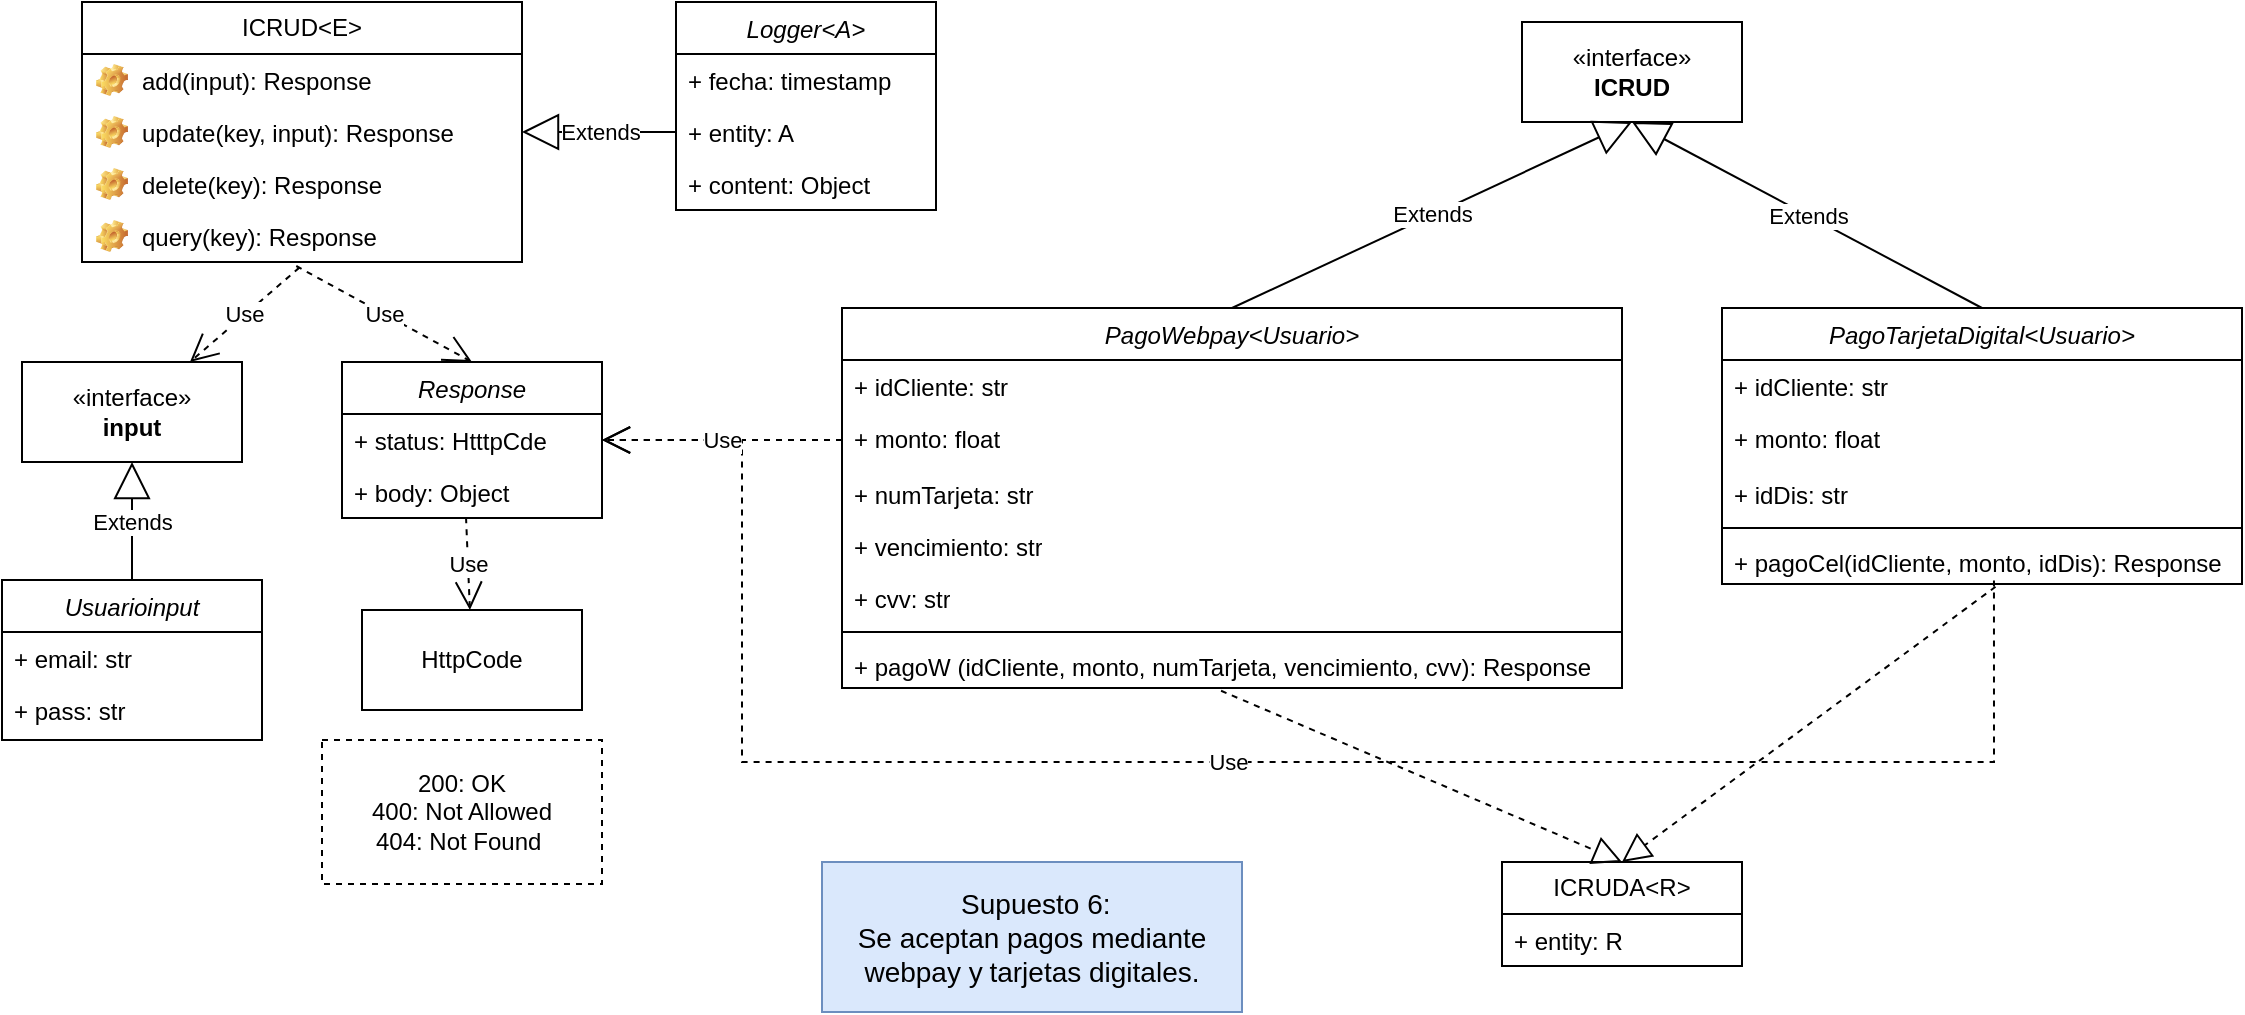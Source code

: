 <mxfile version="28.2.7">
  <diagram id="C5RBs43oDa-KdzZeNtuy" name="Page-1">
    <mxGraphModel dx="750" dy="833" grid="1" gridSize="10" guides="1" tooltips="1" connect="1" arrows="1" fold="1" page="1" pageScale="1" pageWidth="827" pageHeight="1169" math="0" shadow="0">
      <root>
        <mxCell id="WIyWlLk6GJQsqaUBKTNV-0" />
        <mxCell id="WIyWlLk6GJQsqaUBKTNV-1" parent="WIyWlLk6GJQsqaUBKTNV-0" />
        <mxCell id="1E7eBnh2MoHhItpFgBv9-29" value="&lt;font style=&quot;font-size: 14px;&quot;&gt;&amp;nbsp;Supuesto 6:&lt;/font&gt;&lt;div&gt;&lt;font style=&quot;font-size: 14px;&quot;&gt;&amp;nbsp;&lt;span style=&quot;background-color: transparent; color: light-dark(rgb(0, 0, 0), rgb(255, 255, 255));&quot;&gt;Se aceptan pagos mediante&amp;nbsp;&lt;/span&gt;&lt;br&gt;&lt;/font&gt;&lt;/div&gt;&lt;div&gt;&lt;font style=&quot;font-size: 14px;&quot;&gt;webpay y&lt;/font&gt;&amp;nbsp;&lt;font style=&quot;font-size: 14px;&quot;&gt;tarjetas digitales.&lt;/font&gt;&lt;/div&gt;" style="html=1;whiteSpace=wrap;fillColor=#dae8fc;strokeColor=#6c8ebf;" vertex="1" parent="WIyWlLk6GJQsqaUBKTNV-1">
          <mxGeometry x="1750" y="1200" width="210" height="75" as="geometry" />
        </mxCell>
        <mxCell id="1E7eBnh2MoHhItpFgBv9-113" value="PagoTarjetaDigital&lt;Usuario&gt;" style="swimlane;fontStyle=2;align=center;verticalAlign=top;childLayout=stackLayout;horizontal=1;startSize=26;horizontalStack=0;resizeParent=1;resizeLast=0;collapsible=1;marginBottom=0;rounded=0;shadow=0;strokeWidth=1;" vertex="1" parent="WIyWlLk6GJQsqaUBKTNV-1">
          <mxGeometry x="2200" y="923" width="260" height="138" as="geometry">
            <mxRectangle x="230" y="140" width="160" height="26" as="alternateBounds" />
          </mxGeometry>
        </mxCell>
        <mxCell id="1E7eBnh2MoHhItpFgBv9-114" value="+ idCliente: str" style="text;strokeColor=none;fillColor=none;align=left;verticalAlign=top;spacingLeft=4;spacingRight=4;overflow=hidden;rotatable=0;points=[[0,0.5],[1,0.5]];portConstraint=eastwest;whiteSpace=wrap;html=1;" vertex="1" parent="1E7eBnh2MoHhItpFgBv9-113">
          <mxGeometry y="26" width="260" height="26" as="geometry" />
        </mxCell>
        <mxCell id="1E7eBnh2MoHhItpFgBv9-115" value="+ monto: float" style="text;strokeColor=none;fillColor=none;align=left;verticalAlign=top;spacingLeft=4;spacingRight=4;overflow=hidden;rotatable=0;points=[[0,0.5],[1,0.5]];portConstraint=eastwest;whiteSpace=wrap;html=1;" vertex="1" parent="1E7eBnh2MoHhItpFgBv9-113">
          <mxGeometry y="52" width="260" height="28" as="geometry" />
        </mxCell>
        <mxCell id="1E7eBnh2MoHhItpFgBv9-116" value="+ idDis: str" style="text;strokeColor=none;fillColor=none;align=left;verticalAlign=top;spacingLeft=4;spacingRight=4;overflow=hidden;rotatable=0;points=[[0,0.5],[1,0.5]];portConstraint=eastwest;whiteSpace=wrap;html=1;" vertex="1" parent="1E7eBnh2MoHhItpFgBv9-113">
          <mxGeometry y="80" width="260" height="26" as="geometry" />
        </mxCell>
        <mxCell id="1E7eBnh2MoHhItpFgBv9-117" value="" style="line;html=1;strokeWidth=1;align=left;verticalAlign=middle;spacingTop=-1;spacingLeft=3;spacingRight=3;rotatable=0;labelPosition=right;points=[];portConstraint=eastwest;" vertex="1" parent="1E7eBnh2MoHhItpFgBv9-113">
          <mxGeometry y="106" width="260" height="8" as="geometry" />
        </mxCell>
        <mxCell id="1E7eBnh2MoHhItpFgBv9-118" value="+ pagoCel(idCliente, monto, idDis): Response" style="text;strokeColor=none;fillColor=none;align=left;verticalAlign=top;spacingLeft=4;spacingRight=4;overflow=hidden;rotatable=0;points=[[0,0.5],[1,0.5]];portConstraint=eastwest;whiteSpace=wrap;html=1;" vertex="1" parent="1E7eBnh2MoHhItpFgBv9-113">
          <mxGeometry y="114" width="260" height="24" as="geometry" />
        </mxCell>
        <mxCell id="1E7eBnh2MoHhItpFgBv9-119" value="ICRUD&amp;lt;E&amp;gt;" style="swimlane;fontStyle=0;childLayout=stackLayout;horizontal=1;startSize=26;fillColor=none;horizontalStack=0;resizeParent=1;resizeParentMax=0;resizeLast=0;collapsible=1;marginBottom=0;whiteSpace=wrap;html=1;" vertex="1" parent="WIyWlLk6GJQsqaUBKTNV-1">
          <mxGeometry x="1380" y="770" width="220" height="130" as="geometry" />
        </mxCell>
        <mxCell id="1E7eBnh2MoHhItpFgBv9-120" value="add(input): Response" style="label;fontStyle=0;strokeColor=none;fillColor=none;align=left;verticalAlign=top;overflow=hidden;spacingLeft=28;spacingRight=4;rotatable=0;points=[[0,0.5],[1,0.5]];portConstraint=eastwest;imageWidth=16;imageHeight=16;whiteSpace=wrap;html=1;image=img/clipart/Gear_128x128.png" vertex="1" parent="1E7eBnh2MoHhItpFgBv9-119">
          <mxGeometry y="26" width="220" height="26" as="geometry" />
        </mxCell>
        <mxCell id="1E7eBnh2MoHhItpFgBv9-121" value="update(key, input): Response" style="label;fontStyle=0;strokeColor=none;fillColor=none;align=left;verticalAlign=top;overflow=hidden;spacingLeft=28;spacingRight=4;rotatable=0;points=[[0,0.5],[1,0.5]];portConstraint=eastwest;imageWidth=16;imageHeight=16;whiteSpace=wrap;html=1;image=img/clipart/Gear_128x128.png" vertex="1" parent="1E7eBnh2MoHhItpFgBv9-119">
          <mxGeometry y="52" width="220" height="26" as="geometry" />
        </mxCell>
        <mxCell id="1E7eBnh2MoHhItpFgBv9-122" value="delete(key): Response" style="label;fontStyle=0;strokeColor=none;fillColor=none;align=left;verticalAlign=top;overflow=hidden;spacingLeft=28;spacingRight=4;rotatable=0;points=[[0,0.5],[1,0.5]];portConstraint=eastwest;imageWidth=16;imageHeight=16;whiteSpace=wrap;html=1;image=img/clipart/Gear_128x128.png" vertex="1" parent="1E7eBnh2MoHhItpFgBv9-119">
          <mxGeometry y="78" width="220" height="26" as="geometry" />
        </mxCell>
        <mxCell id="1E7eBnh2MoHhItpFgBv9-123" value="query(key): Response" style="label;fontStyle=0;strokeColor=none;fillColor=none;align=left;verticalAlign=top;overflow=hidden;spacingLeft=28;spacingRight=4;rotatable=0;points=[[0,0.5],[1,0.5]];portConstraint=eastwest;imageWidth=16;imageHeight=16;whiteSpace=wrap;html=1;image=img/clipart/Gear_128x128.png" vertex="1" parent="1E7eBnh2MoHhItpFgBv9-119">
          <mxGeometry y="104" width="220" height="26" as="geometry" />
        </mxCell>
        <mxCell id="1E7eBnh2MoHhItpFgBv9-124" value="«interface»&lt;br&gt;&lt;b&gt;input&lt;/b&gt;" style="html=1;whiteSpace=wrap;" vertex="1" parent="WIyWlLk6GJQsqaUBKTNV-1">
          <mxGeometry x="1350" y="950" width="110" height="50" as="geometry" />
        </mxCell>
        <mxCell id="1E7eBnh2MoHhItpFgBv9-125" value="Use" style="endArrow=open;endSize=12;dashed=1;html=1;rounded=0;exitX=0.494;exitY=1.108;exitDx=0;exitDy=0;exitPerimeter=0;" edge="1" parent="WIyWlLk6GJQsqaUBKTNV-1" source="1E7eBnh2MoHhItpFgBv9-123" target="1E7eBnh2MoHhItpFgBv9-124">
          <mxGeometry width="160" relative="1" as="geometry">
            <mxPoint x="1530" y="1000" as="sourcePoint" />
            <mxPoint x="1450" y="990" as="targetPoint" />
          </mxGeometry>
        </mxCell>
        <mxCell id="1E7eBnh2MoHhItpFgBv9-126" value="Usuarioinput" style="swimlane;fontStyle=2;align=center;verticalAlign=top;childLayout=stackLayout;horizontal=1;startSize=26;horizontalStack=0;resizeParent=1;resizeLast=0;collapsible=1;marginBottom=0;rounded=0;shadow=0;strokeWidth=1;" vertex="1" parent="WIyWlLk6GJQsqaUBKTNV-1">
          <mxGeometry x="1340" y="1059" width="130" height="80" as="geometry">
            <mxRectangle x="230" y="140" width="160" height="26" as="alternateBounds" />
          </mxGeometry>
        </mxCell>
        <mxCell id="1E7eBnh2MoHhItpFgBv9-127" value="+ email: str" style="text;strokeColor=none;fillColor=none;align=left;verticalAlign=top;spacingLeft=4;spacingRight=4;overflow=hidden;rotatable=0;points=[[0,0.5],[1,0.5]];portConstraint=eastwest;whiteSpace=wrap;html=1;" vertex="1" parent="1E7eBnh2MoHhItpFgBv9-126">
          <mxGeometry y="26" width="130" height="26" as="geometry" />
        </mxCell>
        <mxCell id="1E7eBnh2MoHhItpFgBv9-128" value="+ pass: str" style="text;strokeColor=none;fillColor=none;align=left;verticalAlign=top;spacingLeft=4;spacingRight=4;overflow=hidden;rotatable=0;points=[[0,0.5],[1,0.5]];portConstraint=eastwest;whiteSpace=wrap;html=1;" vertex="1" parent="1E7eBnh2MoHhItpFgBv9-126">
          <mxGeometry y="52" width="130" height="20" as="geometry" />
        </mxCell>
        <mxCell id="1E7eBnh2MoHhItpFgBv9-129" value="Extends" style="endArrow=block;endSize=16;endFill=0;html=1;rounded=0;exitX=0.5;exitY=0;exitDx=0;exitDy=0;entryX=0.5;entryY=1;entryDx=0;entryDy=0;" edge="1" parent="WIyWlLk6GJQsqaUBKTNV-1" source="1E7eBnh2MoHhItpFgBv9-126" target="1E7eBnh2MoHhItpFgBv9-124">
          <mxGeometry width="160" relative="1" as="geometry">
            <mxPoint x="1580" y="1000" as="sourcePoint" />
            <mxPoint x="1740" y="1000" as="targetPoint" />
          </mxGeometry>
        </mxCell>
        <mxCell id="1E7eBnh2MoHhItpFgBv9-130" value="Response" style="swimlane;fontStyle=2;align=center;verticalAlign=top;childLayout=stackLayout;horizontal=1;startSize=26;horizontalStack=0;resizeParent=1;resizeLast=0;collapsible=1;marginBottom=0;rounded=0;shadow=0;strokeWidth=1;" vertex="1" parent="WIyWlLk6GJQsqaUBKTNV-1">
          <mxGeometry x="1510" y="950" width="130" height="78" as="geometry">
            <mxRectangle x="230" y="140" width="160" height="26" as="alternateBounds" />
          </mxGeometry>
        </mxCell>
        <mxCell id="1E7eBnh2MoHhItpFgBv9-131" value="+ status: HtttpCde" style="text;strokeColor=none;fillColor=none;align=left;verticalAlign=top;spacingLeft=4;spacingRight=4;overflow=hidden;rotatable=0;points=[[0,0.5],[1,0.5]];portConstraint=eastwest;whiteSpace=wrap;html=1;" vertex="1" parent="1E7eBnh2MoHhItpFgBv9-130">
          <mxGeometry y="26" width="130" height="26" as="geometry" />
        </mxCell>
        <mxCell id="1E7eBnh2MoHhItpFgBv9-132" value="+ body: Object" style="text;strokeColor=none;fillColor=none;align=left;verticalAlign=top;spacingLeft=4;spacingRight=4;overflow=hidden;rotatable=0;points=[[0,0.5],[1,0.5]];portConstraint=eastwest;whiteSpace=wrap;html=1;" vertex="1" parent="1E7eBnh2MoHhItpFgBv9-130">
          <mxGeometry y="52" width="130" height="26" as="geometry" />
        </mxCell>
        <mxCell id="1E7eBnh2MoHhItpFgBv9-133" value="Use" style="endArrow=open;endSize=12;dashed=1;html=1;rounded=0;entryX=0.5;entryY=0;entryDx=0;entryDy=0;exitX=0.487;exitY=1.077;exitDx=0;exitDy=0;exitPerimeter=0;" edge="1" parent="WIyWlLk6GJQsqaUBKTNV-1" source="1E7eBnh2MoHhItpFgBv9-123" target="1E7eBnh2MoHhItpFgBv9-130">
          <mxGeometry width="160" relative="1" as="geometry">
            <mxPoint x="1490" y="910" as="sourcePoint" />
            <mxPoint x="1470" y="957" as="targetPoint" />
          </mxGeometry>
        </mxCell>
        <mxCell id="1E7eBnh2MoHhItpFgBv9-134" value="HttpCode" style="html=1;whiteSpace=wrap;" vertex="1" parent="WIyWlLk6GJQsqaUBKTNV-1">
          <mxGeometry x="1520" y="1074" width="110" height="50" as="geometry" />
        </mxCell>
        <mxCell id="1E7eBnh2MoHhItpFgBv9-135" value="Use" style="endArrow=open;endSize=12;dashed=1;html=1;rounded=0;exitX=0.477;exitY=0.985;exitDx=0;exitDy=0;exitPerimeter=0;" edge="1" parent="WIyWlLk6GJQsqaUBKTNV-1" source="1E7eBnh2MoHhItpFgBv9-132" target="1E7eBnh2MoHhItpFgBv9-134">
          <mxGeometry width="160" relative="1" as="geometry">
            <mxPoint x="1805" y="1030" as="sourcePoint" />
            <mxPoint x="1750" y="1077" as="targetPoint" />
          </mxGeometry>
        </mxCell>
        <mxCell id="1E7eBnh2MoHhItpFgBv9-136" value="«interface»&lt;br&gt;&lt;b&gt;ICRUD&lt;/b&gt;" style="html=1;whiteSpace=wrap;" vertex="1" parent="WIyWlLk6GJQsqaUBKTNV-1">
          <mxGeometry x="2100" y="780" width="110" height="50" as="geometry" />
        </mxCell>
        <mxCell id="1E7eBnh2MoHhItpFgBv9-137" value="Extends" style="endArrow=block;endSize=16;endFill=0;html=1;rounded=0;exitX=0.5;exitY=0;exitDx=0;exitDy=0;entryX=0.5;entryY=1;entryDx=0;entryDy=0;" edge="1" parent="WIyWlLk6GJQsqaUBKTNV-1" source="1E7eBnh2MoHhItpFgBv9-113" target="1E7eBnh2MoHhItpFgBv9-136">
          <mxGeometry width="160" relative="1" as="geometry">
            <mxPoint x="1800" y="1040" as="sourcePoint" />
            <mxPoint x="1800" y="980" as="targetPoint" />
            <Array as="points" />
          </mxGeometry>
        </mxCell>
        <mxCell id="1E7eBnh2MoHhItpFgBv9-138" value="Use" style="endArrow=open;endSize=12;dashed=1;html=1;rounded=0;entryX=1;entryY=0.5;entryDx=0;entryDy=0;exitX=0.523;exitY=0.925;exitDx=0;exitDy=0;exitPerimeter=0;" edge="1" parent="WIyWlLk6GJQsqaUBKTNV-1" source="1E7eBnh2MoHhItpFgBv9-118" target="1E7eBnh2MoHhItpFgBv9-131">
          <mxGeometry width="160" relative="1" as="geometry">
            <mxPoint x="1750" y="1015" as="sourcePoint" />
            <mxPoint x="1798" y="1078" as="targetPoint" />
            <Array as="points">
              <mxPoint x="2336" y="1150" />
              <mxPoint x="1710" y="1150" />
              <mxPoint x="1710" y="989" />
            </Array>
          </mxGeometry>
        </mxCell>
        <mxCell id="1E7eBnh2MoHhItpFgBv9-139" value="200: OK&lt;div&gt;400: Not Allowed&lt;/div&gt;&lt;div&gt;&lt;div&gt;404: Not Found&amp;nbsp;&lt;/div&gt;&lt;/div&gt;" style="html=1;whiteSpace=wrap;dashed=1;" vertex="1" parent="WIyWlLk6GJQsqaUBKTNV-1">
          <mxGeometry x="1500" y="1139" width="140" height="72" as="geometry" />
        </mxCell>
        <mxCell id="1E7eBnh2MoHhItpFgBv9-140" value="Logger&lt;A&gt;" style="swimlane;fontStyle=2;align=center;verticalAlign=top;childLayout=stackLayout;horizontal=1;startSize=26;horizontalStack=0;resizeParent=1;resizeLast=0;collapsible=1;marginBottom=0;rounded=0;shadow=0;strokeWidth=1;" vertex="1" parent="WIyWlLk6GJQsqaUBKTNV-1">
          <mxGeometry x="1677" y="770" width="130" height="104" as="geometry">
            <mxRectangle x="230" y="140" width="160" height="26" as="alternateBounds" />
          </mxGeometry>
        </mxCell>
        <mxCell id="1E7eBnh2MoHhItpFgBv9-141" value="+ fecha: timestamp" style="text;strokeColor=none;fillColor=none;align=left;verticalAlign=top;spacingLeft=4;spacingRight=4;overflow=hidden;rotatable=0;points=[[0,0.5],[1,0.5]];portConstraint=eastwest;whiteSpace=wrap;html=1;" vertex="1" parent="1E7eBnh2MoHhItpFgBv9-140">
          <mxGeometry y="26" width="130" height="26" as="geometry" />
        </mxCell>
        <mxCell id="1E7eBnh2MoHhItpFgBv9-142" value="+ entity: A" style="text;strokeColor=none;fillColor=none;align=left;verticalAlign=top;spacingLeft=4;spacingRight=4;overflow=hidden;rotatable=0;points=[[0,0.5],[1,0.5]];portConstraint=eastwest;whiteSpace=wrap;html=1;" vertex="1" parent="1E7eBnh2MoHhItpFgBv9-140">
          <mxGeometry y="52" width="130" height="26" as="geometry" />
        </mxCell>
        <mxCell id="1E7eBnh2MoHhItpFgBv9-143" value="+ content: Object" style="text;strokeColor=none;fillColor=none;align=left;verticalAlign=top;spacingLeft=4;spacingRight=4;overflow=hidden;rotatable=0;points=[[0,0.5],[1,0.5]];portConstraint=eastwest;whiteSpace=wrap;html=1;" vertex="1" parent="1E7eBnh2MoHhItpFgBv9-140">
          <mxGeometry y="78" width="130" height="26" as="geometry" />
        </mxCell>
        <mxCell id="1E7eBnh2MoHhItpFgBv9-144" value="Extends" style="endArrow=block;endSize=16;endFill=0;html=1;rounded=0;exitX=0;exitY=0.5;exitDx=0;exitDy=0;" edge="1" parent="WIyWlLk6GJQsqaUBKTNV-1" source="1E7eBnh2MoHhItpFgBv9-142">
          <mxGeometry width="160" relative="1" as="geometry">
            <mxPoint x="1620" y="1014" as="sourcePoint" />
            <mxPoint x="1600" y="835" as="targetPoint" />
          </mxGeometry>
        </mxCell>
        <mxCell id="1E7eBnh2MoHhItpFgBv9-145" value="PagoWebpay&lt;Usuario&gt;" style="swimlane;fontStyle=2;align=center;verticalAlign=top;childLayout=stackLayout;horizontal=1;startSize=26;horizontalStack=0;resizeParent=1;resizeLast=0;collapsible=1;marginBottom=0;rounded=0;shadow=0;strokeWidth=1;" vertex="1" parent="WIyWlLk6GJQsqaUBKTNV-1">
          <mxGeometry x="1760" y="923" width="390" height="190" as="geometry">
            <mxRectangle x="230" y="140" width="160" height="26" as="alternateBounds" />
          </mxGeometry>
        </mxCell>
        <mxCell id="1E7eBnh2MoHhItpFgBv9-146" value="+ idCliente: str" style="text;strokeColor=none;fillColor=none;align=left;verticalAlign=top;spacingLeft=4;spacingRight=4;overflow=hidden;rotatable=0;points=[[0,0.5],[1,0.5]];portConstraint=eastwest;whiteSpace=wrap;html=1;" vertex="1" parent="1E7eBnh2MoHhItpFgBv9-145">
          <mxGeometry y="26" width="390" height="26" as="geometry" />
        </mxCell>
        <mxCell id="1E7eBnh2MoHhItpFgBv9-147" value="+ monto: float" style="text;strokeColor=none;fillColor=none;align=left;verticalAlign=top;spacingLeft=4;spacingRight=4;overflow=hidden;rotatable=0;points=[[0,0.5],[1,0.5]];portConstraint=eastwest;whiteSpace=wrap;html=1;" vertex="1" parent="1E7eBnh2MoHhItpFgBv9-145">
          <mxGeometry y="52" width="390" height="28" as="geometry" />
        </mxCell>
        <mxCell id="1E7eBnh2MoHhItpFgBv9-148" value="+ numTarjeta: str" style="text;strokeColor=none;fillColor=none;align=left;verticalAlign=top;spacingLeft=4;spacingRight=4;overflow=hidden;rotatable=0;points=[[0,0.5],[1,0.5]];portConstraint=eastwest;whiteSpace=wrap;html=1;" vertex="1" parent="1E7eBnh2MoHhItpFgBv9-145">
          <mxGeometry y="80" width="390" height="26" as="geometry" />
        </mxCell>
        <mxCell id="1E7eBnh2MoHhItpFgBv9-149" value="+ vencimiento: str" style="text;strokeColor=none;fillColor=none;align=left;verticalAlign=top;spacingLeft=4;spacingRight=4;overflow=hidden;rotatable=0;points=[[0,0.5],[1,0.5]];portConstraint=eastwest;whiteSpace=wrap;html=1;" vertex="1" parent="1E7eBnh2MoHhItpFgBv9-145">
          <mxGeometry y="106" width="390" height="26" as="geometry" />
        </mxCell>
        <mxCell id="1E7eBnh2MoHhItpFgBv9-150" value="+ cvv: str" style="text;strokeColor=none;fillColor=none;align=left;verticalAlign=top;spacingLeft=4;spacingRight=4;overflow=hidden;rotatable=0;points=[[0,0.5],[1,0.5]];portConstraint=eastwest;whiteSpace=wrap;html=1;" vertex="1" parent="1E7eBnh2MoHhItpFgBv9-145">
          <mxGeometry y="132" width="390" height="26" as="geometry" />
        </mxCell>
        <mxCell id="1E7eBnh2MoHhItpFgBv9-151" value="" style="line;html=1;strokeWidth=1;align=left;verticalAlign=middle;spacingTop=-1;spacingLeft=3;spacingRight=3;rotatable=0;labelPosition=right;points=[];portConstraint=eastwest;" vertex="1" parent="1E7eBnh2MoHhItpFgBv9-145">
          <mxGeometry y="158" width="390" height="8" as="geometry" />
        </mxCell>
        <mxCell id="1E7eBnh2MoHhItpFgBv9-152" value="+ pagoW (idCliente, monto, numTarjeta, vencimiento, cvv): Response" style="text;strokeColor=none;fillColor=none;align=left;verticalAlign=top;spacingLeft=4;spacingRight=4;overflow=hidden;rotatable=0;points=[[0,0.5],[1,0.5]];portConstraint=eastwest;whiteSpace=wrap;html=1;" vertex="1" parent="1E7eBnh2MoHhItpFgBv9-145">
          <mxGeometry y="166" width="390" height="24" as="geometry" />
        </mxCell>
        <mxCell id="1E7eBnh2MoHhItpFgBv9-153" value="Use" style="endArrow=open;endSize=12;dashed=1;html=1;rounded=0;entryX=1;entryY=0.5;entryDx=0;entryDy=0;exitX=0;exitY=0.5;exitDx=0;exitDy=0;" edge="1" parent="WIyWlLk6GJQsqaUBKTNV-1" source="1E7eBnh2MoHhItpFgBv9-147" target="1E7eBnh2MoHhItpFgBv9-131">
          <mxGeometry width="160" relative="1" as="geometry">
            <mxPoint x="1815" y="1157" as="sourcePoint" />
            <mxPoint x="1700" y="1110" as="targetPoint" />
            <Array as="points" />
          </mxGeometry>
        </mxCell>
        <mxCell id="1E7eBnh2MoHhItpFgBv9-154" value="Extends" style="endArrow=block;endSize=16;endFill=0;html=1;rounded=0;exitX=0.5;exitY=0;exitDx=0;exitDy=0;entryX=0.5;entryY=1;entryDx=0;entryDy=0;" edge="1" parent="WIyWlLk6GJQsqaUBKTNV-1" source="1E7eBnh2MoHhItpFgBv9-145" target="1E7eBnh2MoHhItpFgBv9-136">
          <mxGeometry width="160" relative="1" as="geometry">
            <mxPoint x="2100" y="1000" as="sourcePoint" />
            <mxPoint x="2110" y="870" as="targetPoint" />
          </mxGeometry>
        </mxCell>
        <mxCell id="1E7eBnh2MoHhItpFgBv9-155" style="edgeStyle=none;curved=1;rounded=0;orthogonalLoop=1;jettySize=auto;html=1;exitX=0.75;exitY=0;exitDx=0;exitDy=0;fontSize=12;startSize=8;endSize=8;" edge="1" parent="WIyWlLk6GJQsqaUBKTNV-1">
          <mxGeometry relative="1" as="geometry">
            <mxPoint x="2443.25" y="1059" as="sourcePoint" />
            <mxPoint x="2443.25" y="1059" as="targetPoint" />
          </mxGeometry>
        </mxCell>
        <mxCell id="1E7eBnh2MoHhItpFgBv9-156" value="ICRUDA&amp;lt;R&amp;gt;" style="swimlane;fontStyle=0;childLayout=stackLayout;horizontal=1;startSize=26;fillColor=none;horizontalStack=0;resizeParent=1;resizeParentMax=0;resizeLast=0;collapsible=1;marginBottom=0;whiteSpace=wrap;html=1;" vertex="1" parent="WIyWlLk6GJQsqaUBKTNV-1">
          <mxGeometry x="2090" y="1200" width="120" height="52" as="geometry" />
        </mxCell>
        <mxCell id="1E7eBnh2MoHhItpFgBv9-157" value="+ entity: R" style="text;strokeColor=none;fillColor=none;align=left;verticalAlign=top;spacingLeft=4;spacingRight=4;overflow=hidden;rotatable=0;points=[[0,0.5],[1,0.5]];portConstraint=eastwest;whiteSpace=wrap;html=1;" vertex="1" parent="1E7eBnh2MoHhItpFgBv9-156">
          <mxGeometry y="26" width="120" height="26" as="geometry" />
        </mxCell>
        <mxCell id="1E7eBnh2MoHhItpFgBv9-158" value="" style="endArrow=block;dashed=1;endFill=0;endSize=12;html=1;rounded=0;fontSize=12;curved=1;exitX=0.526;exitY=1.058;exitDx=0;exitDy=0;entryX=0.5;entryY=0;entryDx=0;entryDy=0;exitPerimeter=0;" edge="1" parent="WIyWlLk6GJQsqaUBKTNV-1" source="1E7eBnh2MoHhItpFgBv9-118" target="1E7eBnh2MoHhItpFgBv9-156">
          <mxGeometry width="160" relative="1" as="geometry">
            <mxPoint x="2060" y="1240" as="sourcePoint" />
            <mxPoint x="2240" y="1190" as="targetPoint" />
          </mxGeometry>
        </mxCell>
        <mxCell id="1E7eBnh2MoHhItpFgBv9-159" value="" style="endArrow=block;dashed=1;endFill=0;endSize=12;html=1;rounded=0;fontSize=12;curved=1;entryX=0.5;entryY=0;entryDx=0;entryDy=0;exitX=0.486;exitY=1.058;exitDx=0;exitDy=0;exitPerimeter=0;" edge="1" parent="WIyWlLk6GJQsqaUBKTNV-1" source="1E7eBnh2MoHhItpFgBv9-152" target="1E7eBnh2MoHhItpFgBv9-156">
          <mxGeometry width="160" relative="1" as="geometry">
            <mxPoint x="2110" y="1160" as="sourcePoint" />
            <mxPoint x="2112" y="1213" as="targetPoint" />
          </mxGeometry>
        </mxCell>
      </root>
    </mxGraphModel>
  </diagram>
</mxfile>

